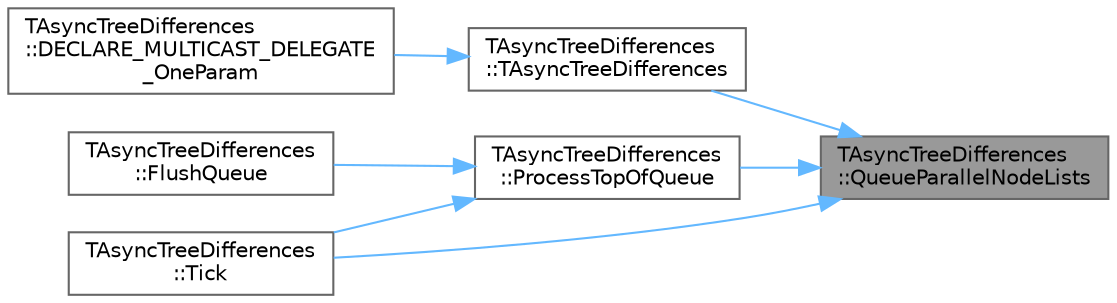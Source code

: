 digraph "TAsyncTreeDifferences::QueueParallelNodeLists"
{
 // INTERACTIVE_SVG=YES
 // LATEX_PDF_SIZE
  bgcolor="transparent";
  edge [fontname=Helvetica,fontsize=10,labelfontname=Helvetica,labelfontsize=10];
  node [fontname=Helvetica,fontsize=10,shape=box,height=0.2,width=0.4];
  rankdir="RL";
  Node1 [id="Node000001",label="TAsyncTreeDifferences\l::QueueParallelNodeLists",height=0.2,width=0.4,color="gray40", fillcolor="grey60", style="filled", fontcolor="black",tooltip=" "];
  Node1 -> Node2 [id="edge1_Node000001_Node000002",dir="back",color="steelblue1",style="solid",tooltip=" "];
  Node2 [id="Node000002",label="TAsyncTreeDifferences\l::TAsyncTreeDifferences",height=0.2,width=0.4,color="grey40", fillcolor="white", style="filled",URL="$d7/d73/classTAsyncTreeDifferences.html#a6680f6e8715954e4e8bcd67859c70cf4",tooltip=" "];
  Node2 -> Node3 [id="edge2_Node000002_Node000003",dir="back",color="steelblue1",style="solid",tooltip=" "];
  Node3 [id="Node000003",label="TAsyncTreeDifferences\l::DECLARE_MULTICAST_DELEGATE\l_OneParam",height=0.2,width=0.4,color="grey40", fillcolor="white", style="filled",URL="$d7/d73/classTAsyncTreeDifferences.html#a32494cf8eab418fee5a9f7858811418b",tooltip=" "];
  Node1 -> Node4 [id="edge3_Node000001_Node000004",dir="back",color="steelblue1",style="solid",tooltip=" "];
  Node4 [id="Node000004",label="TAsyncTreeDifferences\l::ProcessTopOfQueue",height=0.2,width=0.4,color="grey40", fillcolor="white", style="filled",URL="$d7/d73/classTAsyncTreeDifferences.html#ac89b7c857e9d0661c2615a3624a0f834",tooltip=" "];
  Node4 -> Node5 [id="edge4_Node000004_Node000005",dir="back",color="steelblue1",style="solid",tooltip=" "];
  Node5 [id="Node000005",label="TAsyncTreeDifferences\l::FlushQueue",height=0.2,width=0.4,color="grey40", fillcolor="white", style="filled",URL="$d7/d73/classTAsyncTreeDifferences.html#a9dc37bc7772f3d2b52e1bff582de4327",tooltip=" "];
  Node4 -> Node6 [id="edge5_Node000004_Node000006",dir="back",color="steelblue1",style="solid",tooltip=" "];
  Node6 [id="Node000006",label="TAsyncTreeDifferences\l::Tick",height=0.2,width=0.4,color="grey40", fillcolor="white", style="filled",URL="$d7/d73/classTAsyncTreeDifferences.html#a0b40f8ac962fa6807227b517120ae0b3",tooltip=" "];
  Node1 -> Node6 [id="edge6_Node000001_Node000006",dir="back",color="steelblue1",style="solid",tooltip=" "];
}
